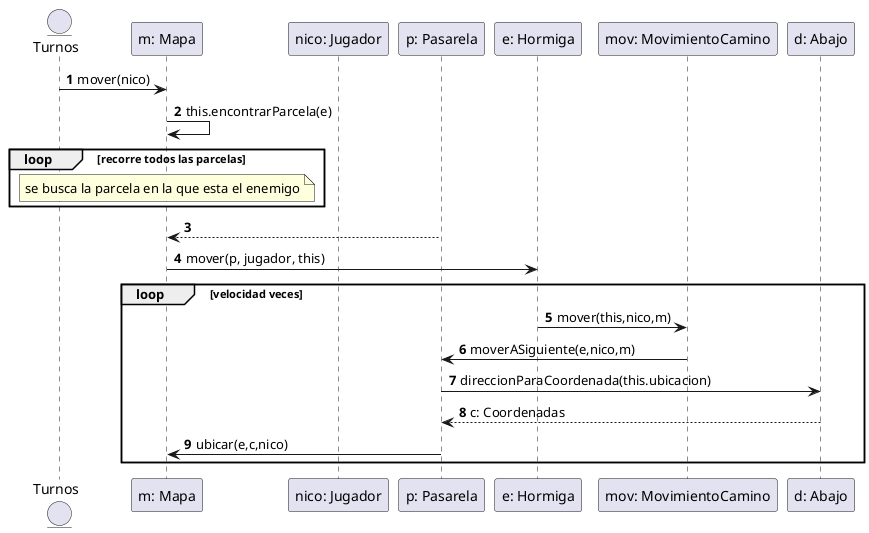 @startuml
'https://plantuml.com/sequence-diagram

autonumber
entity Turnos
Turnos -> "m: Mapa": mover(nico)
participant "nico: Jugador"

"m: Mapa" -> "m: Mapa": this.encontrarParcela(e)
loop recorre todos las parcelas
note over "m: Mapa": se busca la parcela en la que esta el enemigo
end
"p: Pasarela" --> "m: Mapa":

"m: Mapa" -> "e: Hormiga": mover(p, jugador, this)
loop velocidad veces
"e: Hormiga" -> "mov: MovimientoCamino": mover(this,nico,m)
"mov: MovimientoCamino" -> "p: Pasarela": moverASiguiente(e,nico,m)
"p: Pasarela" -> "d: Abajo": direccionParaCoordenada(this.ubicacion)
"d: Abajo" --> "p: Pasarela": c: Coordenadas
"p: Pasarela"-> "m: Mapa": ubicar(e,c,nico)
end


@enduml